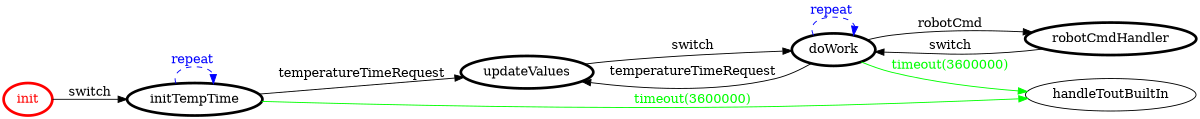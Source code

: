 /*
*
* A GraphViz DOT FSM description 
* Please use a GraphViz visualizer (like http://www.webgraphviz.com)
*  
*/

digraph finite_state_machine {
	rankdir=LR
	size="8,5"
	
	init [ color = red ][ fontcolor = red ][ penwidth = 3 ]
	doWork [ color = black ][ fontcolor = black ][ penwidth = 3 ]
	initTempTime [ color = black ][ fontcolor = black ][ penwidth = 3 ]
	updateValues [ color = black ][ fontcolor = black ][ penwidth = 3 ]
	robotCmdHandler [ color = black ][ fontcolor = black ][ penwidth = 3 ]
	
	initTempTime -> initTempTime [ label = "repeat "][ style = dashed ][ color = blue ][ fontcolor = blue ]
	doWork -> handleToutBuiltIn [ label = "timeout(3600000)" ][ color = green ][ fontcolor = green ]
	updateValues -> doWork [ label = "switch" ][ color = black ][ fontcolor = black ]
	initTempTime -> updateValues [ label = "temperatureTimeRequest" ][ color = black ][ fontcolor = black ]
	initTempTime -> handleToutBuiltIn [ label = "timeout(3600000)" ][ color = green ][ fontcolor = green ]
	doWork -> robotCmdHandler [ label = "robotCmd" ][ color = black ][ fontcolor = black ]
	doWork -> updateValues [ label = "temperatureTimeRequest" ][ color = black ][ fontcolor = black ]
	robotCmdHandler -> doWork [ label = "switch" ][ color = black ][ fontcolor = black ]
	init -> initTempTime [ label = "switch" ][ color = black ][ fontcolor = black ]
	doWork -> doWork [ label = "repeat "][ style = dashed ][ color = blue ][ fontcolor = blue ]
}

